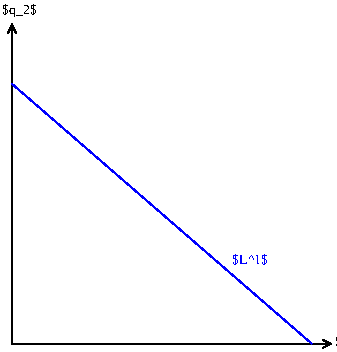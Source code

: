 #FIG 3.2
Landscape
Center
Inches
Letter  
100.00
Single
-2
1200 2
2 1 0 1 0 7 50 -1 -1 0.000 0 0 -1 1 1 3
	0 0 1.00 60.00 60.00
	0 0 1.00 60.00 60.00
	 0 -2400 0 0 2400 0
2 1 0 1 1 7 50 -1 -1 0.000 0 0 -1 0 0 2
	 0 -1950 2250 0
4 0 0 51 -1 0 7 0.0000 6 105 225 2420 15 $q_1$\001
4 0 1 50 -1 0 7 0.0000 6 90 240 1650 -600 $L^1$\001
4 0 0 50 -1 0 7 0.0000 6 105 225 -75 -2475 $q_2$\001
